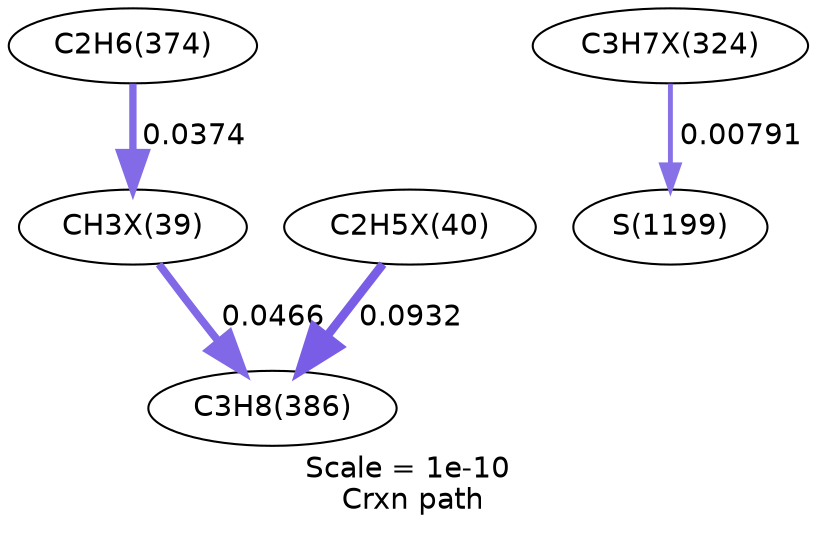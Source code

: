 digraph reaction_paths {
center=1;
s30 -> s131[fontname="Helvetica", style="setlinewidth(3.52)", arrowsize=1.76, color="0.7, 0.537, 0.9"
, label=" 0.0374"];
s131 -> s34[fontname="Helvetica", style="setlinewidth(3.69)", arrowsize=1.84, color="0.7, 0.547, 0.9"
, label=" 0.0466"];
s132 -> s34[fontname="Helvetica", style="setlinewidth(4.21)", arrowsize=2.1, color="0.7, 0.593, 0.9"
, label=" 0.0932"];
s158 -> s47[fontname="Helvetica", style="setlinewidth(2.35)", arrowsize=1.17, color="0.7, 0.508, 0.9"
, label=" 0.00791"];
s30 [ fontname="Helvetica", label="C2H6(374)"];
s34 [ fontname="Helvetica", label="C3H8(386)"];
s47 [ fontname="Helvetica", label="S(1199)"];
s131 [ fontname="Helvetica", label="CH3X(39)"];
s132 [ fontname="Helvetica", label="C2H5X(40)"];
s158 [ fontname="Helvetica", label="C3H7X(324)"];
 label = "Scale = 1e-10\l Crxn path";
 fontname = "Helvetica";
}
